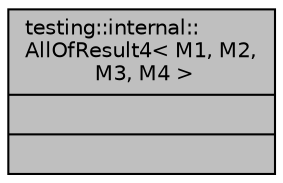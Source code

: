 digraph "testing::internal::AllOfResult4&lt; M1, M2, M3, M4 &gt;"
{
  edge [fontname="Helvetica",fontsize="10",labelfontname="Helvetica",labelfontsize="10"];
  node [fontname="Helvetica",fontsize="10",shape=record];
  Node1 [label="{testing::internal::\lAllOfResult4\< M1, M2,\l M3, M4 \>\n||}",height=0.2,width=0.4,color="black", fillcolor="grey75", style="filled", fontcolor="black"];
}
